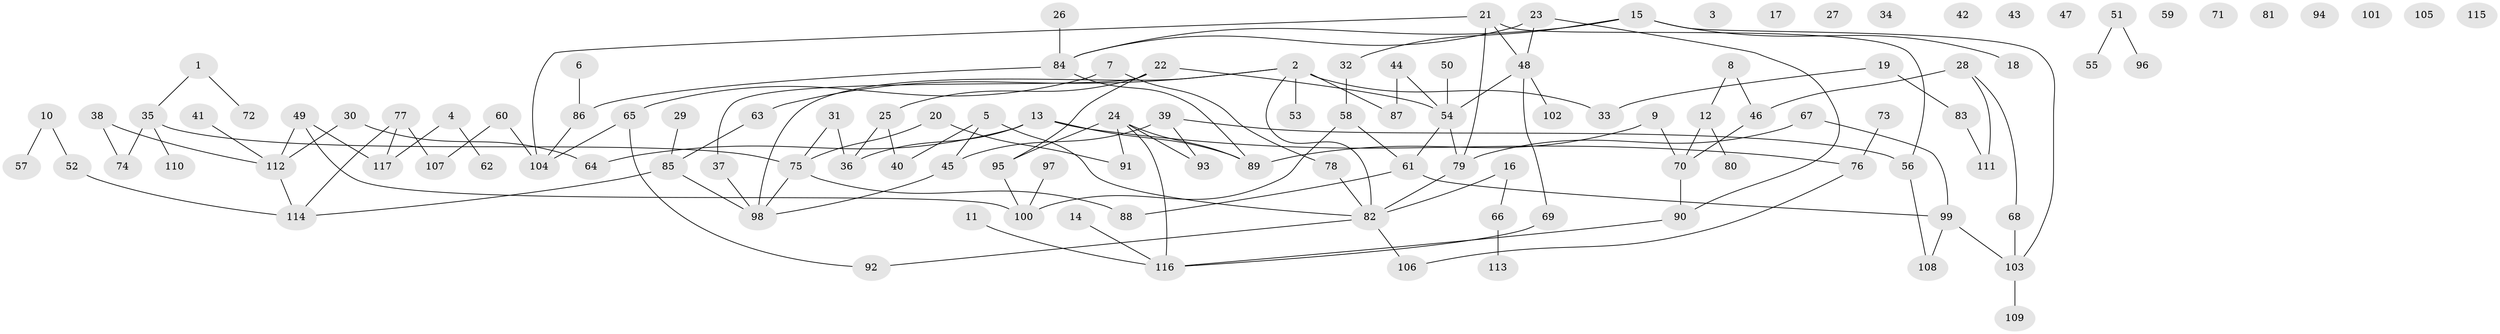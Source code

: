 // Generated by graph-tools (version 1.1) at 2025/12/03/09/25 04:12:54]
// undirected, 117 vertices, 134 edges
graph export_dot {
graph [start="1"]
  node [color=gray90,style=filled];
  1;
  2;
  3;
  4;
  5;
  6;
  7;
  8;
  9;
  10;
  11;
  12;
  13;
  14;
  15;
  16;
  17;
  18;
  19;
  20;
  21;
  22;
  23;
  24;
  25;
  26;
  27;
  28;
  29;
  30;
  31;
  32;
  33;
  34;
  35;
  36;
  37;
  38;
  39;
  40;
  41;
  42;
  43;
  44;
  45;
  46;
  47;
  48;
  49;
  50;
  51;
  52;
  53;
  54;
  55;
  56;
  57;
  58;
  59;
  60;
  61;
  62;
  63;
  64;
  65;
  66;
  67;
  68;
  69;
  70;
  71;
  72;
  73;
  74;
  75;
  76;
  77;
  78;
  79;
  80;
  81;
  82;
  83;
  84;
  85;
  86;
  87;
  88;
  89;
  90;
  91;
  92;
  93;
  94;
  95;
  96;
  97;
  98;
  99;
  100;
  101;
  102;
  103;
  104;
  105;
  106;
  107;
  108;
  109;
  110;
  111;
  112;
  113;
  114;
  115;
  116;
  117;
  1 -- 35;
  1 -- 72;
  2 -- 33;
  2 -- 53;
  2 -- 63;
  2 -- 82;
  2 -- 87;
  2 -- 98;
  4 -- 62;
  4 -- 117;
  5 -- 40;
  5 -- 45;
  5 -- 82;
  6 -- 86;
  7 -- 65;
  7 -- 78;
  8 -- 12;
  8 -- 46;
  9 -- 70;
  9 -- 89;
  10 -- 52;
  10 -- 57;
  11 -- 116;
  12 -- 70;
  12 -- 80;
  13 -- 36;
  13 -- 64;
  13 -- 76;
  13 -- 89;
  14 -- 116;
  15 -- 18;
  15 -- 32;
  15 -- 84;
  15 -- 103;
  16 -- 66;
  16 -- 82;
  19 -- 33;
  19 -- 83;
  20 -- 75;
  20 -- 91;
  21 -- 48;
  21 -- 56;
  21 -- 79;
  21 -- 104;
  22 -- 25;
  22 -- 37;
  22 -- 54;
  22 -- 95;
  23 -- 48;
  23 -- 84;
  23 -- 90;
  24 -- 89;
  24 -- 91;
  24 -- 93;
  24 -- 95;
  24 -- 116;
  25 -- 36;
  25 -- 40;
  26 -- 84;
  28 -- 46;
  28 -- 68;
  28 -- 111;
  29 -- 85;
  30 -- 64;
  30 -- 112;
  31 -- 36;
  31 -- 75;
  32 -- 58;
  35 -- 74;
  35 -- 75;
  35 -- 110;
  37 -- 98;
  38 -- 74;
  38 -- 112;
  39 -- 45;
  39 -- 56;
  39 -- 93;
  41 -- 112;
  44 -- 54;
  44 -- 87;
  45 -- 98;
  46 -- 70;
  48 -- 54;
  48 -- 69;
  48 -- 102;
  49 -- 100;
  49 -- 112;
  49 -- 117;
  50 -- 54;
  51 -- 55;
  51 -- 96;
  52 -- 114;
  54 -- 61;
  54 -- 79;
  56 -- 108;
  58 -- 61;
  58 -- 100;
  60 -- 104;
  60 -- 107;
  61 -- 88;
  61 -- 99;
  63 -- 85;
  65 -- 92;
  65 -- 104;
  66 -- 113;
  67 -- 79;
  67 -- 99;
  68 -- 103;
  69 -- 116;
  70 -- 90;
  73 -- 76;
  75 -- 88;
  75 -- 98;
  76 -- 106;
  77 -- 107;
  77 -- 114;
  77 -- 117;
  78 -- 82;
  79 -- 82;
  82 -- 92;
  82 -- 106;
  83 -- 111;
  84 -- 86;
  84 -- 89;
  85 -- 98;
  85 -- 114;
  86 -- 104;
  90 -- 116;
  95 -- 100;
  97 -- 100;
  99 -- 103;
  99 -- 108;
  103 -- 109;
  112 -- 114;
}
